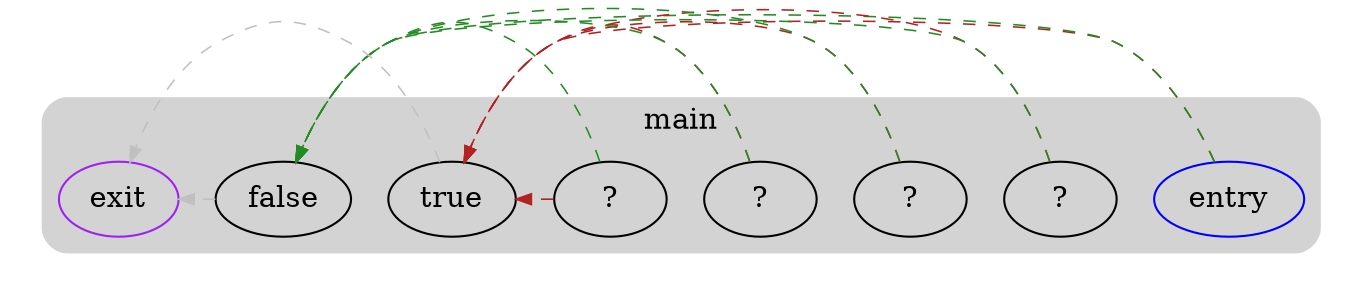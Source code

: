 digraph G {
  compound=true
  subgraph cluster_ {
    peripheries=0
    subgraph cluster_0 {
      label="main"
      color=darkgray
      style=rounded
      bgcolor=lightgray
      cluster_0_0[label="entry",shape=oval,color=blue,rank=source]
      cluster_0_1[label="?",shape=oval]
      cluster_0_2[label="?",shape=oval]
      cluster_0_3[label="?",shape=oval]
      cluster_0_4[label="?",shape=oval]
      cluster_0_5[label="true",shape=oval]
      cluster_0_6[label="false",shape=oval]
      cluster_0_exit[label=exit,color=purple,rank=sink]
      cluster_0_0 -> cluster_0_6 [color=forestgreen,style=dashed,constraint=false,penwidth=0.75,arrowsize=0.75]
      cluster_0_0 -> cluster_0_5 [color=firebrick,style=dashed,constraint=false,penwidth=0.75,arrowsize=0.75]
      cluster_0_1 -> cluster_0_6 [color=forestgreen,style=dashed,constraint=false,penwidth=0.75,arrowsize=0.75]
      cluster_0_1 -> cluster_0_5 [color=firebrick,style=dashed,constraint=false,penwidth=0.75,arrowsize=0.75]
      cluster_0_2 -> cluster_0_6 [color=forestgreen,style=dashed,constraint=false,penwidth=0.75,arrowsize=0.75]
      cluster_0_2 -> cluster_0_5 [color=firebrick,style=dashed,constraint=false,penwidth=0.75,arrowsize=0.75]
      cluster_0_3 -> cluster_0_6 [color=forestgreen,style=dashed,constraint=false,penwidth=0.75,arrowsize=0.75]
      cluster_0_3 -> cluster_0_5 [color=firebrick,style=dashed,constraint=false,penwidth=0.75,arrowsize=0.75]
      cluster_0_4 -> cluster_0_6 [color=forestgreen,style=dashed,constraint=false,penwidth=0.75,arrowsize=0.75]
      cluster_0_4 -> cluster_0_5 [color=firebrick,style=dashed,constraint=false,penwidth=0.75,arrowsize=0.75]
      cluster_0_5 -> cluster_0_exit [color=gray,style=dashed,constraint=false,penwidth=0.75,arrowsize=0.75]
      cluster_0_6 -> cluster_0_exit [color=gray,style=dashed,constraint=false,penwidth=0.75,arrowsize=0.75]
    }
  }
}

